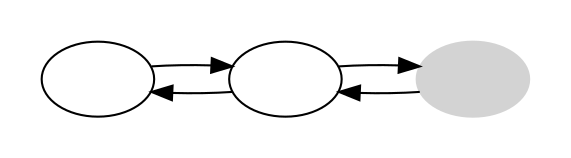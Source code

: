 digraph  {
graph [
rankdir="RL"  ];
0[label=" " texlbl="$\begin{matrix}0 \\ 00 \end{matrix}$" style=filled color=lightgray];
1[label=" " texlbl="$\begin{matrix}1 \\ 10,01 \end{matrix}$"];
2[label=" " texlbl="$\begin{matrix}2 \\ 11 \end{matrix}$"];

edge [topath="bend left"];

subgraph cluster1 {
color=white;
1 -> 0[lblstyle="above" texlbl="$(30,0.3)$" style="ultra thick" ];
1 -> 2[lblstyle="below" texlbl="$(0.5, 1)$" style="ultra thick" ];
};

0 -> 1[lblstyle="below" texlbl="$2(0.5,1)$" style="ultra thick" ];
2 -> 1[lblstyle="above" texlbl="$2(30,0.3)$" style="ultra thick" ];
}
